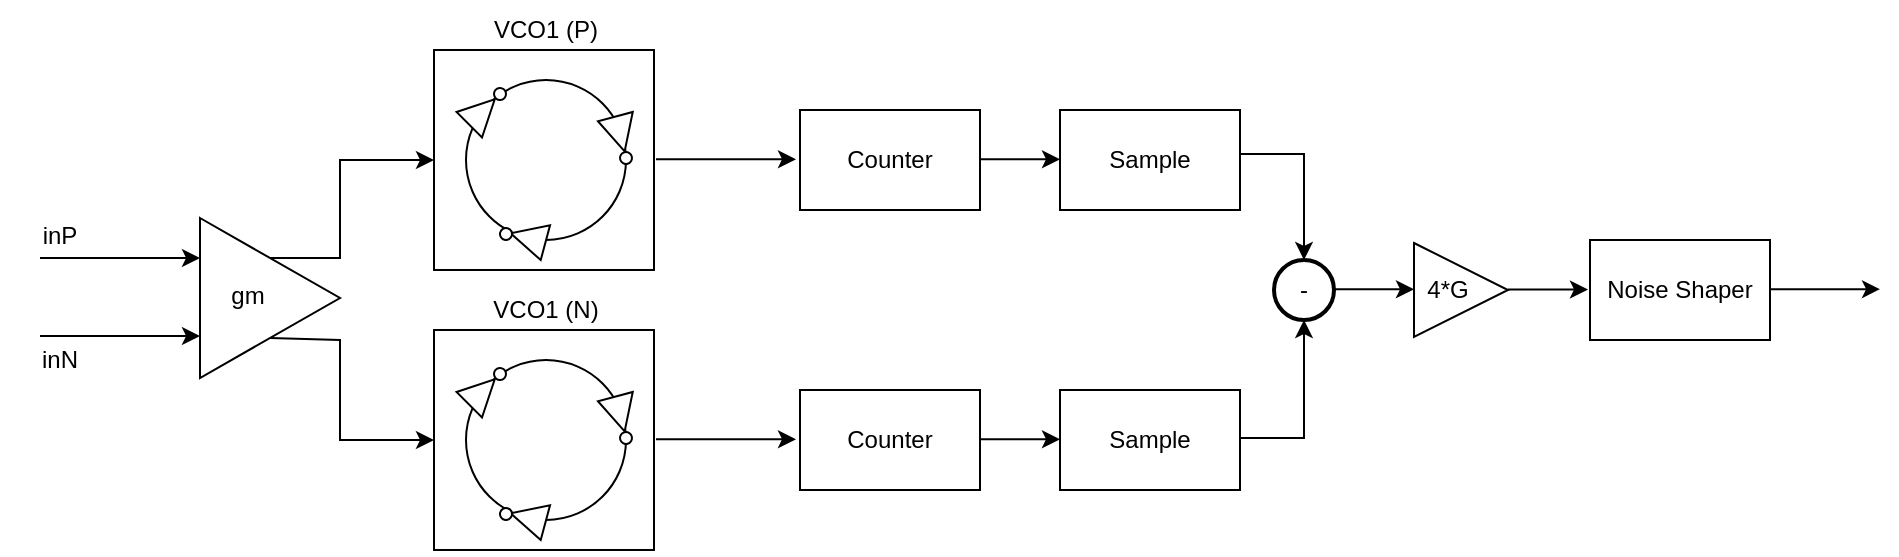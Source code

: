 <mxfile version="24.2.5" type="device">
  <diagram name="Página-1" id="ShYP4Z7kNIGEGotcjoKQ">
    <mxGraphModel dx="1434" dy="836" grid="1" gridSize="10" guides="1" tooltips="1" connect="1" arrows="1" fold="1" page="1" pageScale="1" pageWidth="827" pageHeight="1169" math="0" shadow="0">
      <root>
        <mxCell id="0" />
        <mxCell id="1" parent="0" />
        <mxCell id="Ab7CJXG6-AlUYN084gjI-1" value="" style="group;rotation=-135;" vertex="1" connectable="0" parent="1">
          <mxGeometry x="284" y="219.996" width="110" height="100.004" as="geometry" />
        </mxCell>
        <mxCell id="Ab7CJXG6-AlUYN084gjI-2" value="" style="rounded=0;whiteSpace=wrap;html=1;" vertex="1" parent="Ab7CJXG6-AlUYN084gjI-1">
          <mxGeometry x="-7" y="-5" width="110" height="110" as="geometry" />
        </mxCell>
        <mxCell id="Ab7CJXG6-AlUYN084gjI-3" value="" style="ellipse;whiteSpace=wrap;html=1;aspect=fixed;rotation=-135;" vertex="1" parent="Ab7CJXG6-AlUYN084gjI-1">
          <mxGeometry x="9" y="10" width="80" height="80" as="geometry" />
        </mxCell>
        <mxCell id="Ab7CJXG6-AlUYN084gjI-4" value="" style="group;rotation=-165;" vertex="1" connectable="0" parent="Ab7CJXG6-AlUYN084gjI-1">
          <mxGeometry x="25" y="79" width="24" height="18" as="geometry" />
        </mxCell>
        <mxCell id="Ab7CJXG6-AlUYN084gjI-5" value="" style="triangle;whiteSpace=wrap;html=1;rotation=-165;" vertex="1" parent="Ab7CJXG6-AlUYN084gjI-4">
          <mxGeometry x="6" y="1" width="18" height="18" as="geometry" />
        </mxCell>
        <mxCell id="Ab7CJXG6-AlUYN084gjI-6" value="" style="ellipse;whiteSpace=wrap;html=1;aspect=fixed;rotation=-165;" vertex="1" parent="Ab7CJXG6-AlUYN084gjI-4">
          <mxGeometry x="1" y="5" width="6" height="6" as="geometry" />
        </mxCell>
        <mxCell id="Ab7CJXG6-AlUYN084gjI-7" value="" style="triangle;whiteSpace=wrap;html=1;rotation=-45;" vertex="1" parent="Ab7CJXG6-AlUYN084gjI-1">
          <mxGeometry x="8" y="17" width="18" height="18" as="geometry" />
        </mxCell>
        <mxCell id="Ab7CJXG6-AlUYN084gjI-8" value="" style="ellipse;whiteSpace=wrap;html=1;aspect=fixed;rotation=-186;" vertex="1" parent="Ab7CJXG6-AlUYN084gjI-1">
          <mxGeometry x="23" y="14" width="6" height="6" as="geometry" />
        </mxCell>
        <mxCell id="Ab7CJXG6-AlUYN084gjI-9" value="" style="group;rotation=-285;" vertex="1" connectable="0" parent="Ab7CJXG6-AlUYN084gjI-1">
          <mxGeometry x="74" y="31" width="24" height="18" as="geometry" />
        </mxCell>
        <mxCell id="Ab7CJXG6-AlUYN084gjI-10" value="" style="triangle;whiteSpace=wrap;html=1;rotation=-285;" vertex="1" parent="Ab7CJXG6-AlUYN084gjI-9">
          <mxGeometry x="3" y="-3" width="18" height="18" as="geometry" />
        </mxCell>
        <mxCell id="Ab7CJXG6-AlUYN084gjI-11" value="" style="ellipse;whiteSpace=wrap;html=1;aspect=fixed;rotation=-285;" vertex="1" parent="Ab7CJXG6-AlUYN084gjI-9">
          <mxGeometry x="12" y="15" width="6" height="6" as="geometry" />
        </mxCell>
        <mxCell id="Ab7CJXG6-AlUYN084gjI-12" value="VCO1 (P)" style="text;html=1;align=center;verticalAlign=middle;whiteSpace=wrap;rounded=0;" vertex="1" parent="Ab7CJXG6-AlUYN084gjI-1">
          <mxGeometry x="19" y="-29.996" width="60" height="30" as="geometry" />
        </mxCell>
        <mxCell id="Ab7CJXG6-AlUYN084gjI-13" value="" style="endArrow=classic;html=1;rounded=0;" edge="1" parent="1">
          <mxGeometry width="50" height="50" relative="1" as="geometry">
            <mxPoint x="388" y="269.65" as="sourcePoint" />
            <mxPoint x="458" y="269.65" as="targetPoint" />
          </mxGeometry>
        </mxCell>
        <mxCell id="Ab7CJXG6-AlUYN084gjI-14" value="Counter" style="rounded=0;whiteSpace=wrap;html=1;" vertex="1" parent="1">
          <mxGeometry x="460" y="245" width="90" height="50" as="geometry" />
        </mxCell>
        <mxCell id="Ab7CJXG6-AlUYN084gjI-15" value="" style="endArrow=classic;html=1;rounded=0;exitX=1;exitY=0.5;exitDx=0;exitDy=0;" edge="1" parent="1">
          <mxGeometry width="50" height="50" relative="1" as="geometry">
            <mxPoint x="550.0" y="269.66" as="sourcePoint" />
            <mxPoint x="590" y="269.66" as="targetPoint" />
          </mxGeometry>
        </mxCell>
        <mxCell id="Ab7CJXG6-AlUYN084gjI-16" value="Sample" style="rounded=0;whiteSpace=wrap;html=1;" vertex="1" parent="1">
          <mxGeometry x="590" y="245" width="90" height="50" as="geometry" />
        </mxCell>
        <mxCell id="Ab7CJXG6-AlUYN084gjI-17" value="Noise Shaper" style="rounded=0;whiteSpace=wrap;html=1;" vertex="1" parent="1">
          <mxGeometry x="855" y="310" width="90" height="50" as="geometry" />
        </mxCell>
        <mxCell id="Ab7CJXG6-AlUYN084gjI-18" value="-" style="strokeWidth=2;html=1;shape=mxgraph.flowchart.start_2;whiteSpace=wrap;" vertex="1" parent="1">
          <mxGeometry x="697" y="320" width="30" height="30" as="geometry" />
        </mxCell>
        <mxCell id="Ab7CJXG6-AlUYN084gjI-19" value="" style="rounded=0;whiteSpace=wrap;html=1;" vertex="1" parent="1">
          <mxGeometry x="277" y="354.996" width="110" height="110" as="geometry" />
        </mxCell>
        <mxCell id="Ab7CJXG6-AlUYN084gjI-20" value="" style="ellipse;whiteSpace=wrap;html=1;aspect=fixed;rotation=-135;" vertex="1" parent="1">
          <mxGeometry x="293" y="369.996" width="80" height="80" as="geometry" />
        </mxCell>
        <mxCell id="Ab7CJXG6-AlUYN084gjI-21" value="" style="group;rotation=-165;" vertex="1" connectable="0" parent="1">
          <mxGeometry x="309" y="438.996" width="24" height="18" as="geometry" />
        </mxCell>
        <mxCell id="Ab7CJXG6-AlUYN084gjI-22" value="" style="triangle;whiteSpace=wrap;html=1;rotation=-165;" vertex="1" parent="Ab7CJXG6-AlUYN084gjI-21">
          <mxGeometry x="6" y="1" width="18" height="18" as="geometry" />
        </mxCell>
        <mxCell id="Ab7CJXG6-AlUYN084gjI-23" value="" style="ellipse;whiteSpace=wrap;html=1;aspect=fixed;rotation=-165;" vertex="1" parent="Ab7CJXG6-AlUYN084gjI-21">
          <mxGeometry x="1" y="5" width="6" height="6" as="geometry" />
        </mxCell>
        <mxCell id="Ab7CJXG6-AlUYN084gjI-24" value="" style="triangle;whiteSpace=wrap;html=1;rotation=-45;" vertex="1" parent="1">
          <mxGeometry x="292" y="376.996" width="18" height="18" as="geometry" />
        </mxCell>
        <mxCell id="Ab7CJXG6-AlUYN084gjI-25" value="" style="ellipse;whiteSpace=wrap;html=1;aspect=fixed;rotation=-186;" vertex="1" parent="1">
          <mxGeometry x="307" y="373.996" width="6" height="6" as="geometry" />
        </mxCell>
        <mxCell id="Ab7CJXG6-AlUYN084gjI-26" value="" style="group;rotation=-285;" vertex="1" connectable="0" parent="1">
          <mxGeometry x="358" y="390.996" width="24" height="18" as="geometry" />
        </mxCell>
        <mxCell id="Ab7CJXG6-AlUYN084gjI-27" value="" style="triangle;whiteSpace=wrap;html=1;rotation=-285;" vertex="1" parent="Ab7CJXG6-AlUYN084gjI-26">
          <mxGeometry x="3" y="-3" width="18" height="18" as="geometry" />
        </mxCell>
        <mxCell id="Ab7CJXG6-AlUYN084gjI-28" value="" style="ellipse;whiteSpace=wrap;html=1;aspect=fixed;rotation=-285;" vertex="1" parent="Ab7CJXG6-AlUYN084gjI-26">
          <mxGeometry x="12" y="15" width="6" height="6" as="geometry" />
        </mxCell>
        <mxCell id="Ab7CJXG6-AlUYN084gjI-29" value="VCO1 (N)" style="text;html=1;align=center;verticalAlign=middle;whiteSpace=wrap;rounded=0;" vertex="1" parent="1">
          <mxGeometry x="303" y="330" width="60" height="30" as="geometry" />
        </mxCell>
        <mxCell id="Ab7CJXG6-AlUYN084gjI-30" value="" style="endArrow=classic;html=1;rounded=0;" edge="1" parent="1">
          <mxGeometry width="50" height="50" relative="1" as="geometry">
            <mxPoint x="388" y="409.65" as="sourcePoint" />
            <mxPoint x="458" y="409.65" as="targetPoint" />
          </mxGeometry>
        </mxCell>
        <mxCell id="Ab7CJXG6-AlUYN084gjI-31" value="Counter" style="rounded=0;whiteSpace=wrap;html=1;" vertex="1" parent="1">
          <mxGeometry x="460" y="385" width="90" height="50" as="geometry" />
        </mxCell>
        <mxCell id="Ab7CJXG6-AlUYN084gjI-32" value="" style="endArrow=classic;html=1;rounded=0;exitX=1;exitY=0.5;exitDx=0;exitDy=0;" edge="1" parent="1">
          <mxGeometry width="50" height="50" relative="1" as="geometry">
            <mxPoint x="550.0" y="409.66" as="sourcePoint" />
            <mxPoint x="590" y="409.66" as="targetPoint" />
          </mxGeometry>
        </mxCell>
        <mxCell id="Ab7CJXG6-AlUYN084gjI-33" value="Sample" style="rounded=0;whiteSpace=wrap;html=1;" vertex="1" parent="1">
          <mxGeometry x="590" y="385" width="90" height="50" as="geometry" />
        </mxCell>
        <mxCell id="Ab7CJXG6-AlUYN084gjI-34" value="" style="endArrow=classic;html=1;rounded=0;exitX=1;exitY=0.5;exitDx=0;exitDy=0;" edge="1" parent="1">
          <mxGeometry width="50" height="50" relative="1" as="geometry">
            <mxPoint x="727.0" y="334.66" as="sourcePoint" />
            <mxPoint x="767" y="334.66" as="targetPoint" />
          </mxGeometry>
        </mxCell>
        <mxCell id="Ab7CJXG6-AlUYN084gjI-35" value="" style="endArrow=classic;html=1;rounded=0;" edge="1" parent="1">
          <mxGeometry width="50" height="50" relative="1" as="geometry">
            <mxPoint x="80" y="319" as="sourcePoint" />
            <mxPoint x="160" y="319" as="targetPoint" />
          </mxGeometry>
        </mxCell>
        <mxCell id="Ab7CJXG6-AlUYN084gjI-36" value="" style="endArrow=classic;html=1;rounded=0;" edge="1" parent="1">
          <mxGeometry width="50" height="50" relative="1" as="geometry">
            <mxPoint x="80" y="358" as="sourcePoint" />
            <mxPoint x="160" y="358" as="targetPoint" />
          </mxGeometry>
        </mxCell>
        <mxCell id="Ab7CJXG6-AlUYN084gjI-37" value="" style="triangle;whiteSpace=wrap;html=1;" vertex="1" parent="1">
          <mxGeometry x="160" y="299" width="70" height="80" as="geometry" />
        </mxCell>
        <mxCell id="Ab7CJXG6-AlUYN084gjI-38" value="gm" style="text;html=1;align=center;verticalAlign=middle;whiteSpace=wrap;rounded=0;" vertex="1" parent="1">
          <mxGeometry x="154" y="323" width="60" height="30" as="geometry" />
        </mxCell>
        <mxCell id="Ab7CJXG6-AlUYN084gjI-39" value="" style="endArrow=classic;html=1;rounded=0;exitX=0.5;exitY=0;exitDx=0;exitDy=0;entryX=0;entryY=0.5;entryDx=0;entryDy=0;" edge="1" parent="1" source="Ab7CJXG6-AlUYN084gjI-37" target="Ab7CJXG6-AlUYN084gjI-2">
          <mxGeometry width="50" height="50" relative="1" as="geometry">
            <mxPoint x="420" y="490" as="sourcePoint" />
            <mxPoint x="470" y="440" as="targetPoint" />
            <Array as="points">
              <mxPoint x="230" y="319" />
              <mxPoint x="230" y="270" />
            </Array>
          </mxGeometry>
        </mxCell>
        <mxCell id="Ab7CJXG6-AlUYN084gjI-40" value="" style="endArrow=classic;html=1;rounded=0;exitX=0.5;exitY=1;exitDx=0;exitDy=0;entryX=0;entryY=0.5;entryDx=0;entryDy=0;" edge="1" parent="1" source="Ab7CJXG6-AlUYN084gjI-37" target="Ab7CJXG6-AlUYN084gjI-19">
          <mxGeometry width="50" height="50" relative="1" as="geometry">
            <mxPoint x="420" y="490" as="sourcePoint" />
            <mxPoint x="470" y="440" as="targetPoint" />
            <Array as="points">
              <mxPoint x="230" y="360" />
              <mxPoint x="230" y="410" />
            </Array>
          </mxGeometry>
        </mxCell>
        <mxCell id="Ab7CJXG6-AlUYN084gjI-41" value="inP" style="text;html=1;align=center;verticalAlign=middle;whiteSpace=wrap;rounded=0;" vertex="1" parent="1">
          <mxGeometry x="60" y="293" width="60" height="30" as="geometry" />
        </mxCell>
        <mxCell id="Ab7CJXG6-AlUYN084gjI-42" value="inN" style="text;html=1;align=center;verticalAlign=middle;whiteSpace=wrap;rounded=0;" vertex="1" parent="1">
          <mxGeometry x="60" y="355" width="60" height="30" as="geometry" />
        </mxCell>
        <mxCell id="Ab7CJXG6-AlUYN084gjI-43" value="" style="triangle;whiteSpace=wrap;html=1;" vertex="1" parent="1">
          <mxGeometry x="767" y="311.5" width="47" height="47" as="geometry" />
        </mxCell>
        <mxCell id="Ab7CJXG6-AlUYN084gjI-44" value="" style="endArrow=classic;html=1;rounded=0;exitX=1;exitY=0.5;exitDx=0;exitDy=0;" edge="1" parent="1">
          <mxGeometry width="50" height="50" relative="1" as="geometry">
            <mxPoint x="814.0" y="334.76" as="sourcePoint" />
            <mxPoint x="854" y="334.76" as="targetPoint" />
          </mxGeometry>
        </mxCell>
        <mxCell id="Ab7CJXG6-AlUYN084gjI-45" value="4*G" style="text;html=1;align=center;verticalAlign=middle;whiteSpace=wrap;rounded=0;" vertex="1" parent="1">
          <mxGeometry x="767" y="323.5" width="34" height="23" as="geometry" />
        </mxCell>
        <mxCell id="Ab7CJXG6-AlUYN084gjI-46" value="" style="endArrow=classic;html=1;rounded=0;exitX=1;exitY=0.5;exitDx=0;exitDy=0;entryX=0.5;entryY=0;entryDx=0;entryDy=0;entryPerimeter=0;" edge="1" parent="1" target="Ab7CJXG6-AlUYN084gjI-18">
          <mxGeometry width="50" height="50" relative="1" as="geometry">
            <mxPoint x="680" y="267" as="sourcePoint" />
            <mxPoint x="747" y="217" as="targetPoint" />
            <Array as="points">
              <mxPoint x="712" y="267" />
            </Array>
          </mxGeometry>
        </mxCell>
        <mxCell id="Ab7CJXG6-AlUYN084gjI-47" value="" style="endArrow=classic;html=1;rounded=0;exitX=1;exitY=0.5;exitDx=0;exitDy=0;entryX=0.5;entryY=1;entryDx=0;entryDy=0;entryPerimeter=0;" edge="1" parent="1" target="Ab7CJXG6-AlUYN084gjI-18">
          <mxGeometry width="50" height="50" relative="1" as="geometry">
            <mxPoint x="680" y="409" as="sourcePoint" />
            <mxPoint x="712" y="462" as="targetPoint" />
            <Array as="points">
              <mxPoint x="712" y="409" />
            </Array>
          </mxGeometry>
        </mxCell>
        <mxCell id="Ab7CJXG6-AlUYN084gjI-48" value="" style="endArrow=classic;html=1;rounded=0;" edge="1" parent="1">
          <mxGeometry width="50" height="50" relative="1" as="geometry">
            <mxPoint x="945" y="334.58" as="sourcePoint" />
            <mxPoint x="1000" y="334.58" as="targetPoint" />
          </mxGeometry>
        </mxCell>
      </root>
    </mxGraphModel>
  </diagram>
</mxfile>
